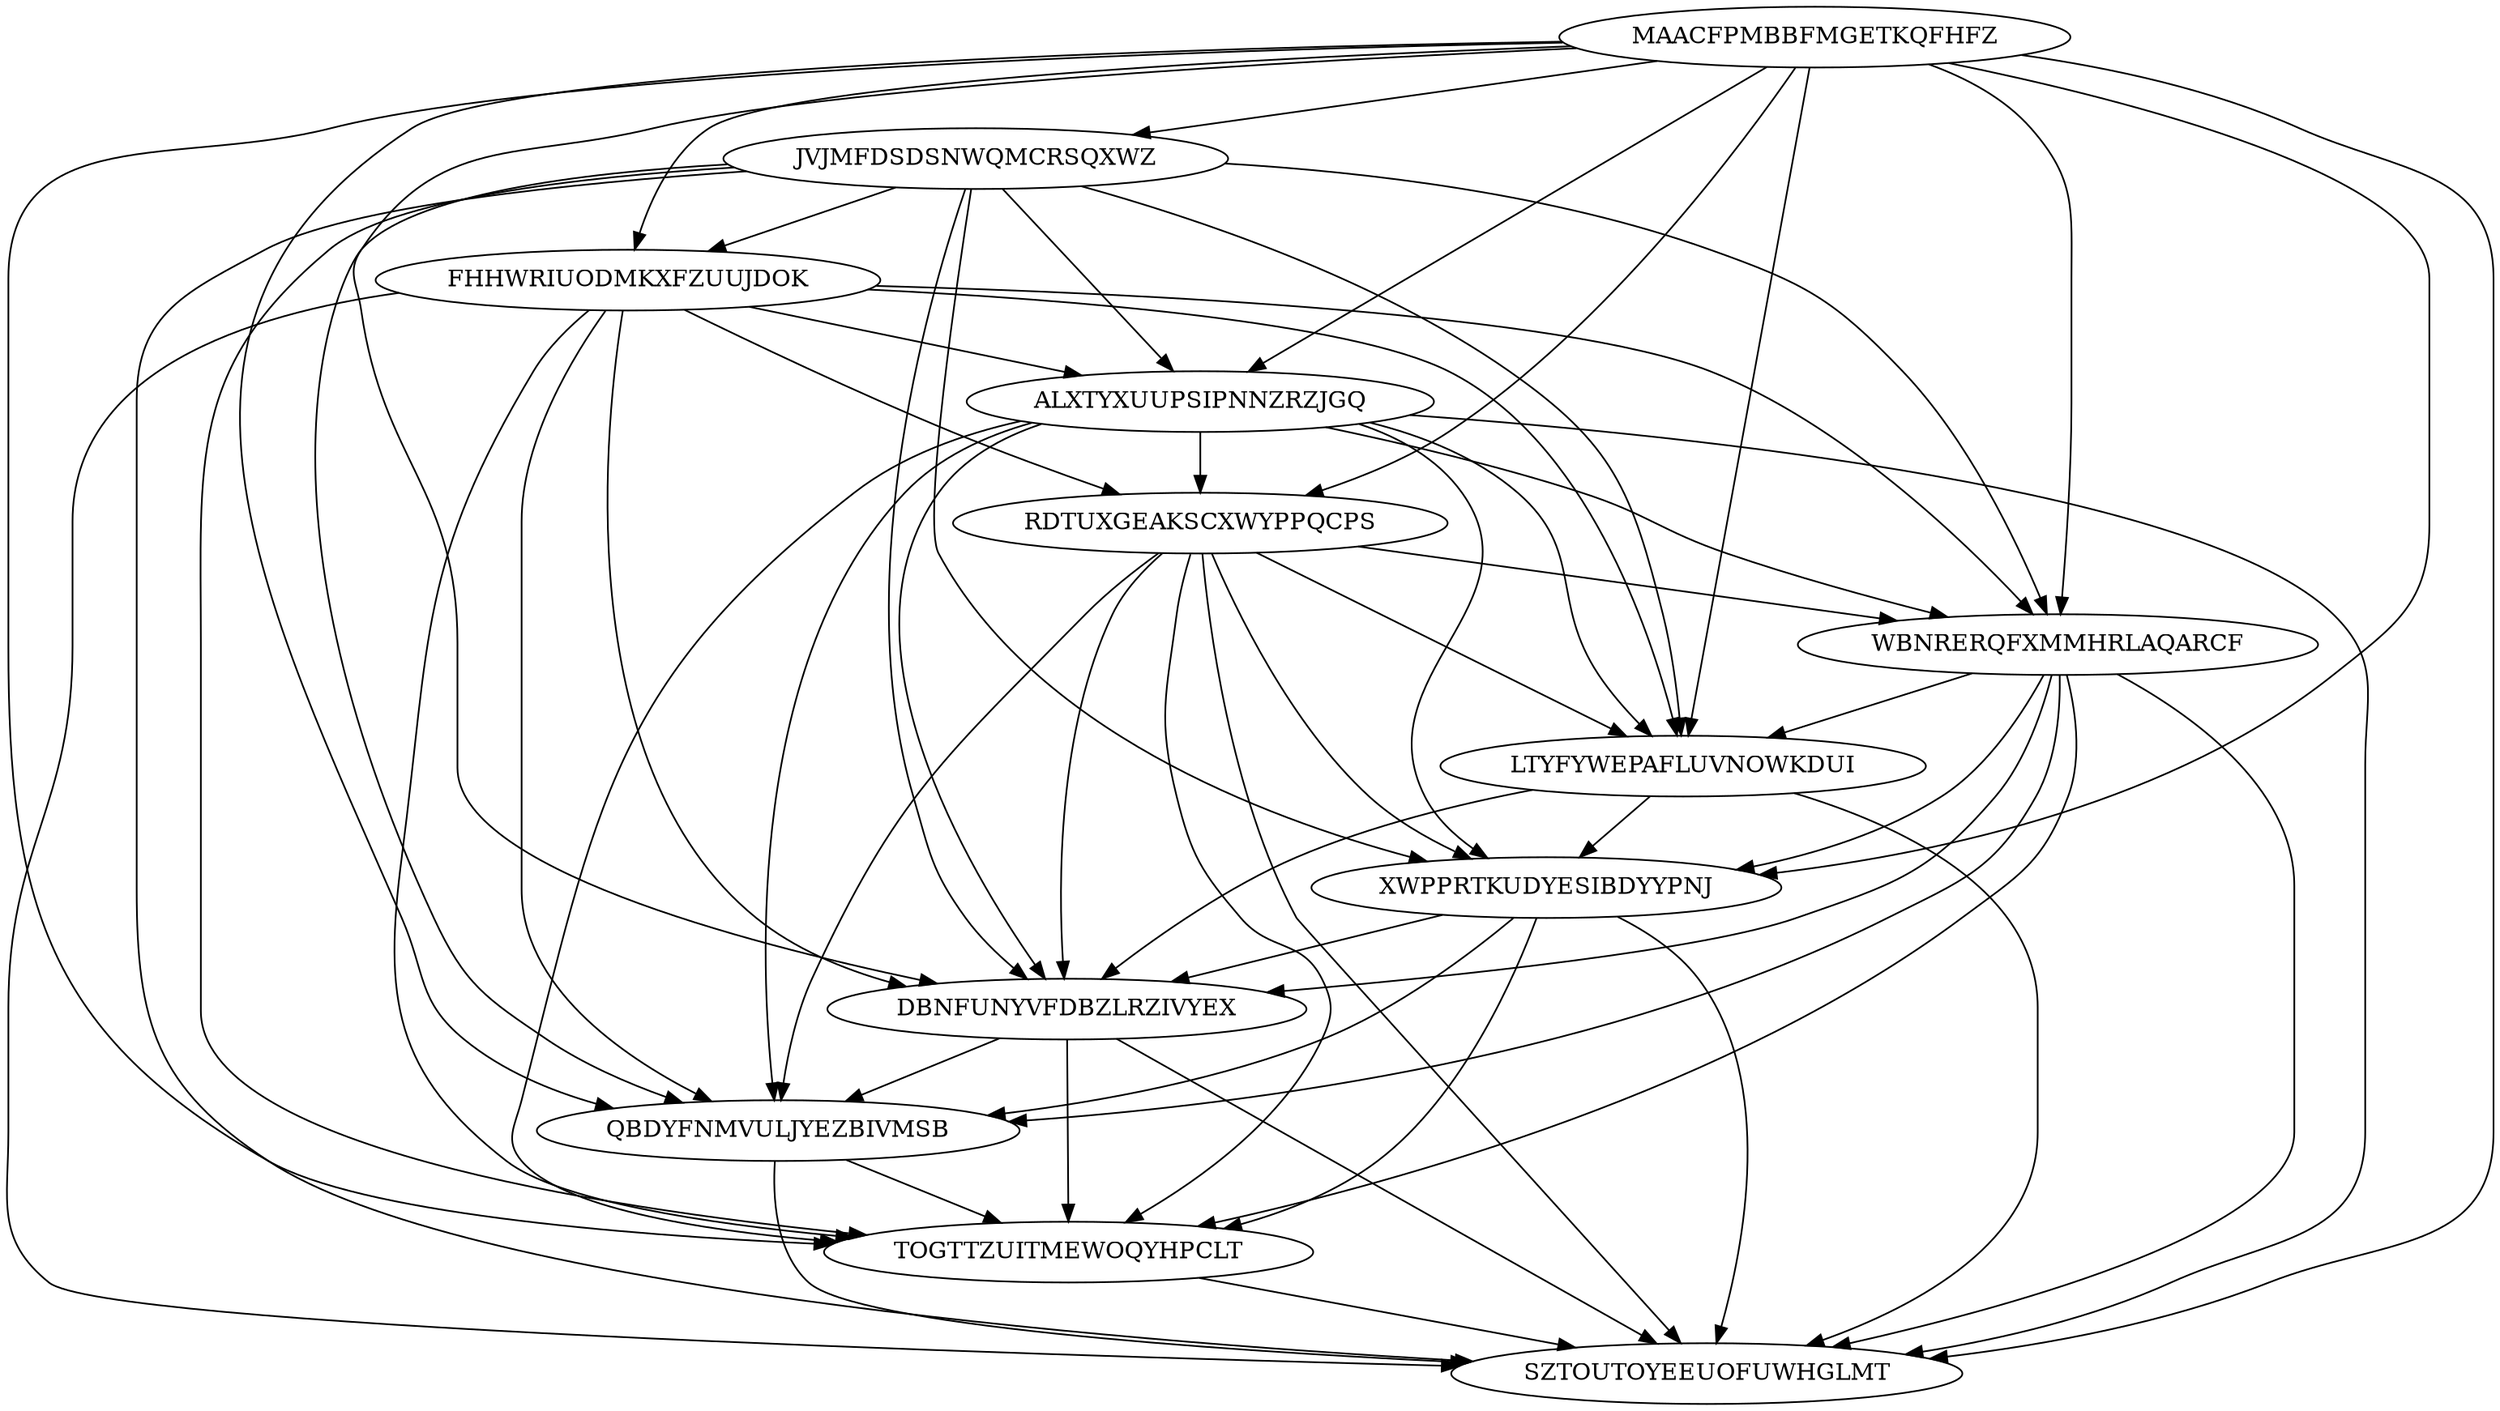 digraph N12M62 {
	MAACFPMBBFMGETKQFHFZ	[Weight=16];
	JVJMFDSDSNWQMCRSQXWZ	[Weight=18];
	FHHWRIUODMKXFZUUJDOK	[Weight=17];
	ALXTYXUUPSIPNNZRZJGQ	[Weight=13];
	RDTUXGEAKSCXWYPPQCPS	[Weight=18];
	WBNRERQFXMMHRLAQARCF	[Weight=13];
	LTYFYWEPAFLUVNOWKDUI	[Weight=14];
	XWPPRTKUDYESIBDYYPNJ	[Weight=12];
	DBNFUNYVFDBZLRZIVYEX	[Weight=16];
	QBDYFNMVULJYEZBIVMSB	[Weight=20];
	TOGTTZUITMEWOQYHPCLT	[Weight=14];
	SZTOUTOYEEUOFUWHGLMT	[Weight=10];
	XWPPRTKUDYESIBDYYPNJ -> TOGTTZUITMEWOQYHPCLT [Weight=16];
	WBNRERQFXMMHRLAQARCF -> DBNFUNYVFDBZLRZIVYEX [Weight=10];
	QBDYFNMVULJYEZBIVMSB -> TOGTTZUITMEWOQYHPCLT [Weight=13];
	ALXTYXUUPSIPNNZRZJGQ -> RDTUXGEAKSCXWYPPQCPS [Weight=13];
	FHHWRIUODMKXFZUUJDOK -> WBNRERQFXMMHRLAQARCF [Weight=14];
	RDTUXGEAKSCXWYPPQCPS -> LTYFYWEPAFLUVNOWKDUI [Weight=12];
	JVJMFDSDSNWQMCRSQXWZ -> LTYFYWEPAFLUVNOWKDUI [Weight=17];
	XWPPRTKUDYESIBDYYPNJ -> SZTOUTOYEEUOFUWHGLMT [Weight=12];
	MAACFPMBBFMGETKQFHFZ -> WBNRERQFXMMHRLAQARCF [Weight=13];
	RDTUXGEAKSCXWYPPQCPS -> SZTOUTOYEEUOFUWHGLMT [Weight=19];
	MAACFPMBBFMGETKQFHFZ -> FHHWRIUODMKXFZUUJDOK [Weight=14];
	DBNFUNYVFDBZLRZIVYEX -> QBDYFNMVULJYEZBIVMSB [Weight=11];
	RDTUXGEAKSCXWYPPQCPS -> TOGTTZUITMEWOQYHPCLT [Weight=15];
	FHHWRIUODMKXFZUUJDOK -> SZTOUTOYEEUOFUWHGLMT [Weight=13];
	RDTUXGEAKSCXWYPPQCPS -> DBNFUNYVFDBZLRZIVYEX [Weight=19];
	MAACFPMBBFMGETKQFHFZ -> SZTOUTOYEEUOFUWHGLMT [Weight=17];
	JVJMFDSDSNWQMCRSQXWZ -> DBNFUNYVFDBZLRZIVYEX [Weight=13];
	FHHWRIUODMKXFZUUJDOK -> TOGTTZUITMEWOQYHPCLT [Weight=20];
	JVJMFDSDSNWQMCRSQXWZ -> XWPPRTKUDYESIBDYYPNJ [Weight=11];
	RDTUXGEAKSCXWYPPQCPS -> WBNRERQFXMMHRLAQARCF [Weight=14];
	JVJMFDSDSNWQMCRSQXWZ -> QBDYFNMVULJYEZBIVMSB [Weight=15];
	MAACFPMBBFMGETKQFHFZ -> XWPPRTKUDYESIBDYYPNJ [Weight=18];
	DBNFUNYVFDBZLRZIVYEX -> SZTOUTOYEEUOFUWHGLMT [Weight=14];
	LTYFYWEPAFLUVNOWKDUI -> DBNFUNYVFDBZLRZIVYEX [Weight=11];
	WBNRERQFXMMHRLAQARCF -> SZTOUTOYEEUOFUWHGLMT [Weight=11];
	MAACFPMBBFMGETKQFHFZ -> JVJMFDSDSNWQMCRSQXWZ [Weight=17];
	ALXTYXUUPSIPNNZRZJGQ -> SZTOUTOYEEUOFUWHGLMT [Weight=20];
	FHHWRIUODMKXFZUUJDOK -> ALXTYXUUPSIPNNZRZJGQ [Weight=20];
	TOGTTZUITMEWOQYHPCLT -> SZTOUTOYEEUOFUWHGLMT [Weight=13];
	ALXTYXUUPSIPNNZRZJGQ -> TOGTTZUITMEWOQYHPCLT [Weight=20];
	XWPPRTKUDYESIBDYYPNJ -> QBDYFNMVULJYEZBIVMSB [Weight=15];
	WBNRERQFXMMHRLAQARCF -> XWPPRTKUDYESIBDYYPNJ [Weight=14];
	RDTUXGEAKSCXWYPPQCPS -> QBDYFNMVULJYEZBIVMSB [Weight=16];
	ALXTYXUUPSIPNNZRZJGQ -> XWPPRTKUDYESIBDYYPNJ [Weight=10];
	WBNRERQFXMMHRLAQARCF -> QBDYFNMVULJYEZBIVMSB [Weight=14];
	MAACFPMBBFMGETKQFHFZ -> LTYFYWEPAFLUVNOWKDUI [Weight=14];
	FHHWRIUODMKXFZUUJDOK -> QBDYFNMVULJYEZBIVMSB [Weight=18];
	QBDYFNMVULJYEZBIVMSB -> SZTOUTOYEEUOFUWHGLMT [Weight=13];
	ALXTYXUUPSIPNNZRZJGQ -> DBNFUNYVFDBZLRZIVYEX [Weight=20];
	ALXTYXUUPSIPNNZRZJGQ -> WBNRERQFXMMHRLAQARCF [Weight=13];
	MAACFPMBBFMGETKQFHFZ -> QBDYFNMVULJYEZBIVMSB [Weight=18];
	LTYFYWEPAFLUVNOWKDUI -> XWPPRTKUDYESIBDYYPNJ [Weight=12];
	MAACFPMBBFMGETKQFHFZ -> ALXTYXUUPSIPNNZRZJGQ [Weight=18];
	WBNRERQFXMMHRLAQARCF -> TOGTTZUITMEWOQYHPCLT [Weight=15];
	FHHWRIUODMKXFZUUJDOK -> LTYFYWEPAFLUVNOWKDUI [Weight=14];
	WBNRERQFXMMHRLAQARCF -> LTYFYWEPAFLUVNOWKDUI [Weight=12];
	JVJMFDSDSNWQMCRSQXWZ -> FHHWRIUODMKXFZUUJDOK [Weight=10];
	JVJMFDSDSNWQMCRSQXWZ -> WBNRERQFXMMHRLAQARCF [Weight=13];
	JVJMFDSDSNWQMCRSQXWZ -> ALXTYXUUPSIPNNZRZJGQ [Weight=19];
	ALXTYXUUPSIPNNZRZJGQ -> QBDYFNMVULJYEZBIVMSB [Weight=12];
	ALXTYXUUPSIPNNZRZJGQ -> LTYFYWEPAFLUVNOWKDUI [Weight=10];
	FHHWRIUODMKXFZUUJDOK -> RDTUXGEAKSCXWYPPQCPS [Weight=15];
	LTYFYWEPAFLUVNOWKDUI -> SZTOUTOYEEUOFUWHGLMT [Weight=12];
	MAACFPMBBFMGETKQFHFZ -> DBNFUNYVFDBZLRZIVYEX [Weight=17];
	MAACFPMBBFMGETKQFHFZ -> RDTUXGEAKSCXWYPPQCPS [Weight=11];
	FHHWRIUODMKXFZUUJDOK -> DBNFUNYVFDBZLRZIVYEX [Weight=11];
	JVJMFDSDSNWQMCRSQXWZ -> TOGTTZUITMEWOQYHPCLT [Weight=11];
	RDTUXGEAKSCXWYPPQCPS -> XWPPRTKUDYESIBDYYPNJ [Weight=10];
	DBNFUNYVFDBZLRZIVYEX -> TOGTTZUITMEWOQYHPCLT [Weight=12];
	XWPPRTKUDYESIBDYYPNJ -> DBNFUNYVFDBZLRZIVYEX [Weight=16];
	JVJMFDSDSNWQMCRSQXWZ -> SZTOUTOYEEUOFUWHGLMT [Weight=13];
	MAACFPMBBFMGETKQFHFZ -> TOGTTZUITMEWOQYHPCLT [Weight=20];
}
